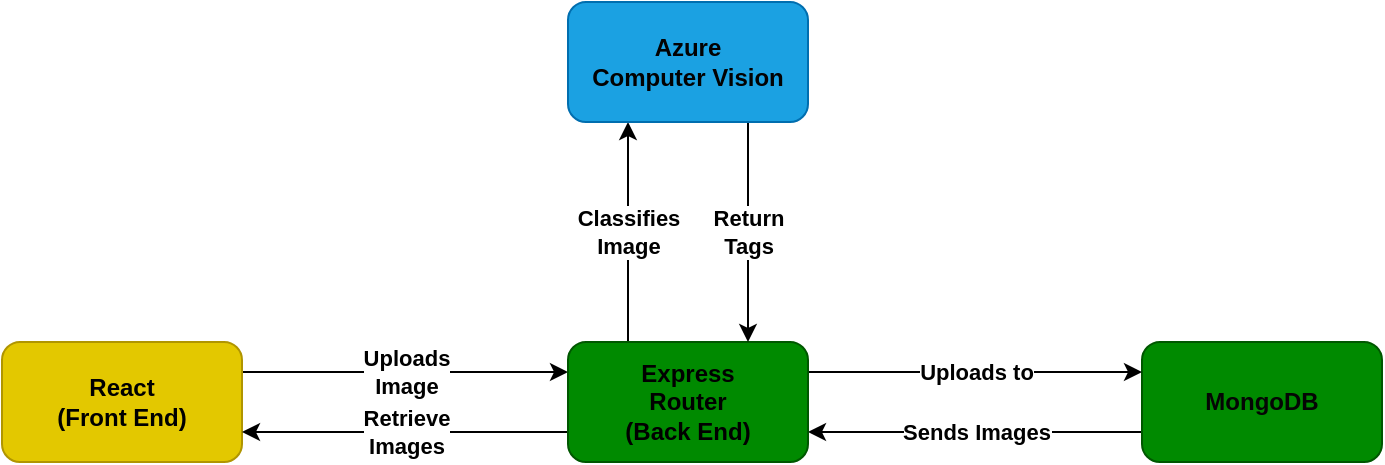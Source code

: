 <mxfile>
    <diagram id="H7NJ39xfwBDm3K9LnjuL" name="Page-1">
        <mxGraphModel dx="764" dy="464" grid="1" gridSize="10" guides="1" tooltips="1" connect="1" arrows="1" fold="1" page="1" pageScale="1" pageWidth="827" pageHeight="1169" math="0" shadow="0">
            <root>
                <mxCell id="0"/>
                <mxCell id="1" parent="0"/>
                <mxCell id="a_eslMKovdKcnuWthR7U-2" value="Uploads&lt;br&gt;Image" style="edgeStyle=orthogonalEdgeStyle;rounded=0;orthogonalLoop=1;jettySize=auto;html=1;entryX=0;entryY=0.25;entryDx=0;entryDy=0;exitX=1;exitY=0.25;exitDx=0;exitDy=0;fontStyle=1" parent="1" source="4vTbOVW4l4BWorqy4b0K-2" target="4vTbOVW4l4BWorqy4b0K-5" edge="1">
                    <mxGeometry relative="1" as="geometry"/>
                </mxCell>
                <mxCell id="4vTbOVW4l4BWorqy4b0K-2" value="React&lt;br&gt;(Front End)" style="rounded=1;whiteSpace=wrap;html=1;fillColor=#e3c800;strokeColor=#B09500;fontColor=#000000;fontStyle=1" parent="1" vertex="1">
                    <mxGeometry x="70" y="270" width="120" height="60" as="geometry"/>
                </mxCell>
                <mxCell id="4vTbOVW4l4BWorqy4b0K-12" value="Sends Images" style="edgeStyle=orthogonalEdgeStyle;rounded=0;orthogonalLoop=1;jettySize=auto;html=1;entryX=1;entryY=0.75;entryDx=0;entryDy=0;exitX=0;exitY=0.75;exitDx=0;exitDy=0;fontStyle=1" parent="1" source="4vTbOVW4l4BWorqy4b0K-4" target="4vTbOVW4l4BWorqy4b0K-5" edge="1">
                    <mxGeometry relative="1" as="geometry">
                        <Array as="points">
                            <mxPoint x="573" y="315"/>
                            <mxPoint x="573" y="315"/>
                        </Array>
                    </mxGeometry>
                </mxCell>
                <mxCell id="4vTbOVW4l4BWorqy4b0K-4" value="MongoDB" style="rounded=1;whiteSpace=wrap;html=1;fillColor=#008a00;fontStyle=1;strokeColor=#005700;fontColor=#050505;" parent="1" vertex="1">
                    <mxGeometry x="640" y="270" width="120" height="60" as="geometry"/>
                </mxCell>
                <mxCell id="4vTbOVW4l4BWorqy4b0K-7" value="Uploads to" style="edgeStyle=orthogonalEdgeStyle;rounded=0;orthogonalLoop=1;jettySize=auto;html=1;entryX=0;entryY=0.25;entryDx=0;entryDy=0;exitX=1;exitY=0.25;exitDx=0;exitDy=0;fontStyle=1" parent="1" source="4vTbOVW4l4BWorqy4b0K-5" target="4vTbOVW4l4BWorqy4b0K-4" edge="1">
                    <mxGeometry relative="1" as="geometry"/>
                </mxCell>
                <mxCell id="a_eslMKovdKcnuWthR7U-3" value="Retrieve&lt;br&gt;Images" style="edgeStyle=orthogonalEdgeStyle;rounded=0;orthogonalLoop=1;jettySize=auto;html=1;entryX=1;entryY=0.75;entryDx=0;entryDy=0;exitX=0;exitY=0.75;exitDx=0;exitDy=0;fontStyle=1" parent="1" source="4vTbOVW4l4BWorqy4b0K-5" target="4vTbOVW4l4BWorqy4b0K-2" edge="1">
                    <mxGeometry relative="1" as="geometry"/>
                </mxCell>
                <mxCell id="a_eslMKovdKcnuWthR7U-4" value="Classifies&lt;br&gt;Image" style="edgeStyle=orthogonalEdgeStyle;rounded=0;orthogonalLoop=1;jettySize=auto;html=1;entryX=0.25;entryY=1;entryDx=0;entryDy=0;entryPerimeter=0;exitX=0.25;exitY=0;exitDx=0;exitDy=0;fontStyle=1" parent="1" target="4vTbOVW4l4BWorqy4b0K-9" edge="1" source="4vTbOVW4l4BWorqy4b0K-5">
                    <mxGeometry relative="1" as="geometry">
                        <mxPoint x="383" y="92" as="targetPoint"/>
                        <mxPoint x="383" y="150" as="sourcePoint"/>
                    </mxGeometry>
                </mxCell>
                <mxCell id="4vTbOVW4l4BWorqy4b0K-5" value="Express&lt;br&gt;Router&lt;br&gt;(Back End)" style="rounded=1;whiteSpace=wrap;html=1;fillColor=#008a00;fontStyle=1;strokeColor=#005700;fontColor=#000000;" parent="1" vertex="1">
                    <mxGeometry x="353" y="270" width="120" height="60" as="geometry"/>
                </mxCell>
                <mxCell id="a_eslMKovdKcnuWthR7U-5" value="Return &lt;br&gt;Tags" style="edgeStyle=orthogonalEdgeStyle;rounded=0;orthogonalLoop=1;jettySize=auto;html=1;exitX=0.75;exitY=1;exitDx=0;exitDy=0;entryX=0.75;entryY=0;entryDx=0;entryDy=0;fontStyle=1" parent="1" source="4vTbOVW4l4BWorqy4b0K-9" edge="1" target="4vTbOVW4l4BWorqy4b0K-5">
                    <mxGeometry relative="1" as="geometry">
                        <mxPoint x="443" y="150" as="targetPoint"/>
                    </mxGeometry>
                </mxCell>
                <mxCell id="4vTbOVW4l4BWorqy4b0K-9" value="Azure&lt;br&gt;Computer Vision" style="rounded=1;whiteSpace=wrap;html=1;fillColor=#1ba1e2;strokeColor=#006EAF;fontColor=#030202;fontStyle=1;" parent="1" vertex="1">
                    <mxGeometry x="353" y="100" width="120" height="60" as="geometry"/>
                </mxCell>
            </root>
        </mxGraphModel>
    </diagram>
</mxfile>